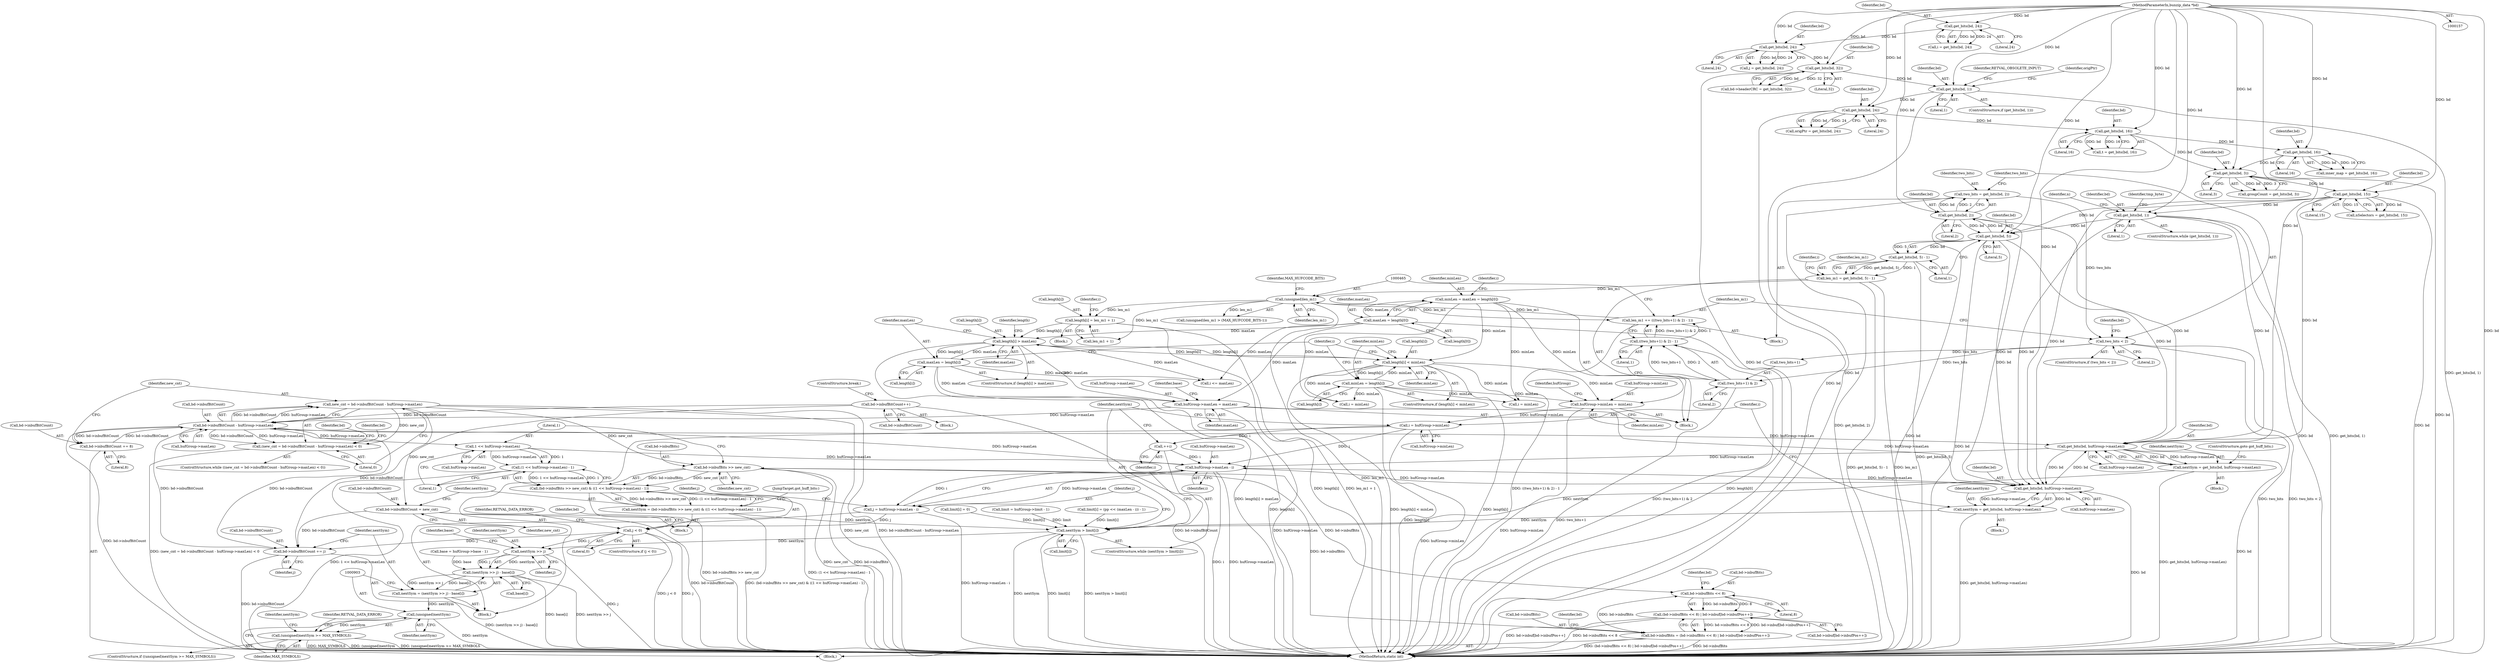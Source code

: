 digraph "0_busybox_0402cb32df015d9372578e3db27db47b33d5c7b0@integer" {
"1000779" [label="(Call,new_cnt = bd->inbufBitCount - hufGroup->maxLen)"];
"1000781" [label="(Call,bd->inbufBitCount - hufGroup->maxLen)"];
"1000482" [label="(Call,bd->inbufBitCount++)"];
"1000886" [label="(Call,bd->inbufBitCount += j)"];
"1000881" [label="(Call,j < 0)"];
"1000873" [label="(Call,j = hufGroup->maxLen - i)"];
"1000875" [label="(Call,hufGroup->maxLen - i)"];
"1000855" [label="(Call,get_bits(bd, hufGroup->maxLen))"];
"1000801" [label="(Call,get_bits(bd, hufGroup->maxLen))"];
"1000445" [label="(Call,get_bits(bd, 5))"];
"1000381" [label="(Call,get_bits(bd, 1))"];
"1000357" [label="(Call,get_bits(bd, 15))"];
"1000328" [label="(Call,get_bits(bd, 3))"];
"1000274" [label="(Call,get_bits(bd, 16))"];
"1000255" [label="(Call,get_bits(bd, 24))"];
"1000248" [label="(Call,get_bits(bd, 1))"];
"1000224" [label="(Call,get_bits(bd, 32))"];
"1000217" [label="(Call,get_bits(bd, 24))"];
"1000212" [label="(Call,get_bits(bd, 24))"];
"1000158" [label="(MethodParameterIn,bunzip_data *bd)"];
"1000289" [label="(Call,get_bits(bd, 16))"];
"1000474" [label="(Call,get_bits(bd, 2))"];
"1000555" [label="(Call,hufGroup->maxLen = maxLen)"];
"1000521" [label="(Call,length[i] > maxLen)"];
"1000496" [label="(Call,length[i] = len_m1 + 1)"];
"1000464" [label="(Call,(unsigned)len_m1)"];
"1000442" [label="(Call,len_m1 = get_bits(bd, 5) - 1)"];
"1000444" [label="(Call,get_bits(bd, 5) - 1)"];
"1000487" [label="(Call,len_m1 += (((two_bits+1) & 2) - 1))"];
"1000489" [label="(Call,((two_bits+1) & 2) - 1)"];
"1000490" [label="(Call,(two_bits+1) & 2)"];
"1000478" [label="(Call,two_bits < 2)"];
"1000472" [label="(Call,two_bits = get_bits(bd, 2))"];
"1000533" [label="(Call,length[i] < minLen)"];
"1000538" [label="(Call,minLen = length[i])"];
"1000503" [label="(Call,minLen = maxLen = length[0])"];
"1000505" [label="(Call,maxLen = length[0])"];
"1000526" [label="(Call,maxLen = length[i])"];
"1000844" [label="(Call,1 << hufGroup->maxLen)"];
"1000871" [label="(Call,++i)"];
"1000860" [label="(Call,i = hufGroup->minLen)"];
"1000550" [label="(Call,hufGroup->minLen = minLen)"];
"1000830" [label="(Call,bd->inbufBitCount = new_cnt)"];
"1000779" [label="(Call,new_cnt = bd->inbufBitCount - hufGroup->maxLen)"];
"1000825" [label="(Call,bd->inbufBitCount += 8)"];
"1000778" [label="(Call,(new_cnt = bd->inbufBitCount - hufGroup->maxLen) < 0)"];
"1000838" [label="(Call,bd->inbufBits >> new_cnt)"];
"1000812" [label="(Call,bd->inbufBits << 8)"];
"1000811" [label="(Call,(bd->inbufBits << 8) | bd->inbuf[bd->inbufPos++])"];
"1000807" [label="(Call,bd->inbufBits = (bd->inbufBits << 8) | bd->inbuf[bd->inbufPos++])"];
"1000837" [label="(Call,(bd->inbufBits >> new_cnt) & ((1 << hufGroup->maxLen) - 1))"];
"1000835" [label="(Call,nextSym = (bd->inbufBits >> new_cnt) & ((1 << hufGroup->maxLen) - 1))"];
"1000866" [label="(Call,nextSym > limit[i])"];
"1000894" [label="(Call,nextSym >> j)"];
"1000893" [label="(Call,(nextSym >> j) - base[i])"];
"1000891" [label="(Call,nextSym = (nextSym >> j) - base[i])"];
"1000902" [label="(Call,(unsigned)nextSym)"];
"1000901" [label="(Call,(unsigned)nextSym >= MAX_SYMBOLS)"];
"1000799" [label="(Call,nextSym = get_bits(bd, hufGroup->maxLen))"];
"1000853" [label="(Call,nextSym = get_bits(bd, hufGroup->maxLen))"];
"1000843" [label="(Call,(1 << hufGroup->maxLen) - 1)"];
"1000641" [label="(Call,i = minLen)"];
"1000883" [label="(Literal,0)"];
"1000381" [label="(Call,get_bits(bd, 1))"];
"1000500" [label="(Call,len_m1 + 1)"];
"1000249" [label="(Identifier,bd)"];
"1000484" [label="(Identifier,bd)"];
"1000811" [label="(Call,(bd->inbufBits << 8) | bd->inbuf[bd->inbufPos++])"];
"1000778" [label="(Call,(new_cnt = bd->inbufBitCount - hufGroup->maxLen) < 0)"];
"1000272" [label="(Call,t = get_bits(bd, 16))"];
"1000900" [label="(ControlStructure,if ((unsigned)nextSym >= MAX_SYMBOLS))"];
"1000468" [label="(Identifier,MAX_HUFCODE_BITS)"];
"1000330" [label="(Literal,3)"];
"1000902" [label="(Call,(unsigned)nextSym)"];
"1000839" [label="(Call,bd->inbufBits)"];
"1000765" [label="(Call,limit = hufGroup->limit - 1)"];
"1000909" [label="(Identifier,nextSym)"];
"1000472" [label="(Call,two_bits = get_bits(bd, 2))"];
"1000845" [label="(Literal,1)"];
"1000447" [label="(Literal,5)"];
"1000879" [label="(Identifier,i)"];
"1000497" [label="(Call,length[i])"];
"1000782" [label="(Call,bd->inbufBitCount)"];
"1000478" [label="(Call,two_bits < 2)"];
"1000865" [label="(ControlStructure,while (nextSym > limit[i]))"];
"1000812" [label="(Call,bd->inbufBits << 8)"];
"1000813" [label="(Call,bd->inbufBits)"];
"1000800" [label="(Identifier,nextSym)"];
"1000875" [label="(Call,hufGroup->maxLen - i)"];
"1000257" [label="(Literal,24)"];
"1000785" [label="(Call,hufGroup->maxLen)"];
"1000886" [label="(Call,bd->inbufBitCount += j)"];
"1000850" [label="(JumpTarget,got_huff_bits:)"];
"1000458" [label="(Block,)"];
"1000880" [label="(ControlStructure,if (j < 0))"];
"1000861" [label="(Identifier,i)"];
"1000394" [label="(Identifier,tmp_byte)"];
"1000846" [label="(Call,hufGroup->maxLen)"];
"1000486" [label="(ControlStructure,break;)"];
"1000276" [label="(Literal,16)"];
"1000831" [label="(Call,bd->inbufBitCount)"];
"1000905" [label="(Identifier,MAX_SYMBOLS)"];
"1000212" [label="(Call,get_bits(bd, 24))"];
"1000328" [label="(Call,get_bits(bd, 3))"];
"1000217" [label="(Call,get_bits(bd, 24))"];
"1000488" [label="(Identifier,len_m1)"];
"1000867" [label="(Identifier,nextSym)"];
"1000551" [label="(Call,hufGroup->minLen)"];
"1000789" [label="(Block,)"];
"1000808" [label="(Call,bd->inbufBits)"];
"1000477" [label="(ControlStructure,if (two_bits < 2))"];
"1000213" [label="(Identifier,bd)"];
"1000825" [label="(Call,bd->inbufBitCount += 8)"];
"1000872" [label="(Identifier,i)"];
"1000210" [label="(Call,i = get_bits(bd, 24))"];
"1000581" [label="(Call,i <= maxLen)"];
"1000868" [label="(Call,limit[i])"];
"1000893" [label="(Call,(nextSym >> j) - base[i])"];
"1000226" [label="(Literal,32)"];
"1000578" [label="(Call,i = minLen)"];
"1000555" [label="(Call,hufGroup->maxLen = maxLen)"];
"1000445" [label="(Call,get_bits(bd, 5))"];
"1000779" [label="(Call,new_cnt = bd->inbufBitCount - hufGroup->maxLen)"];
"1000844" [label="(Call,1 << hufGroup->maxLen)"];
"1000826" [label="(Call,bd->inbufBitCount)"];
"1000520" [label="(ControlStructure,if (length[i] > maxLen))"];
"1000491" [label="(Call,two_bits+1)"];
"1000538" [label="(Call,minLen = length[i])"];
"1000891" [label="(Call,nextSym = (nextSym >> j) - base[i])"];
"1000838" [label="(Call,bd->inbufBits >> new_cnt)"];
"1000219" [label="(Literal,24)"];
"1000512" [label="(Identifier,i)"];
"1000801" [label="(Call,get_bits(bd, hufGroup->maxLen))"];
"1000275" [label="(Identifier,bd)"];
"1000657" [label="(Call,limit[i] = (pp << (maxLen - i)) - 1)"];
"1000475" [label="(Identifier,bd)"];
"1000252" [label="(Identifier,RETVAL_OBSOLETE_INPUT)"];
"1000274" [label="(Call,get_bits(bd, 16))"];
"1000442" [label="(Call,len_m1 = get_bits(bd, 5) - 1)"];
"1000557" [label="(Identifier,hufGroup)"];
"1000798" [label="(Block,)"];
"1000220" [label="(Call,bd->headerCRC = get_bits(bd, 32))"];
"1000532" [label="(ControlStructure,if (length[i] < minLen))"];
"1000473" [label="(Identifier,two_bits)"];
"1000489" [label="(Call,((two_bits+1) & 2) - 1)"];
"1000827" [label="(Identifier,bd)"];
"1000158" [label="(MethodParameterIn,bunzip_data *bd)"];
"1000463" [label="(Call,(unsigned)len_m1 > (MAX_HUFCODE_BITS-1))"];
"1000214" [label="(Literal,24)"];
"1000474" [label="(Call,get_bits(bd, 2))"];
"1000255" [label="(Call,get_bits(bd, 24))"];
"1000256" [label="(Identifier,bd)"];
"1000802" [label="(Identifier,bd)"];
"1000460" [label="(Block,)"];
"1000250" [label="(Literal,1)"];
"1000507" [label="(Call,length[0])"];
"1000735" [label="(Block,)"];
"1000503" [label="(Call,minLen = maxLen = length[0])"];
"1000550" [label="(Call,hufGroup->minLen = minLen)"];
"1000775" [label="(Block,)"];
"1000885" [label="(Identifier,RETVAL_DATA_ERROR)"];
"1000834" [label="(Identifier,new_cnt)"];
"1000896" [label="(Identifier,j)"];
"1000483" [label="(Call,bd->inbufBitCount)"];
"1000882" [label="(Identifier,j)"];
"1000781" [label="(Call,bd->inbufBitCount - hufGroup->maxLen)"];
"1000856" [label="(Identifier,bd)"];
"1000457" [label="(Identifier,i)"];
"1000904" [label="(Identifier,nextSym)"];
"1000554" [label="(Identifier,minLen)"];
"1000832" [label="(Identifier,bd)"];
"1000537" [label="(Identifier,minLen)"];
"1000860" [label="(Call,i = hufGroup->minLen)"];
"1001173" [label="(MethodReturn,static int)"];
"1000443" [label="(Identifier,len_m1)"];
"1000387" [label="(Identifier,n)"];
"1000853" [label="(Call,nextSym = get_bits(bd, hufGroup->maxLen))"];
"1000539" [label="(Identifier,minLen)"];
"1000504" [label="(Identifier,minLen)"];
"1000843" [label="(Call,(1 << hufGroup->maxLen) - 1)"];
"1000829" [label="(Literal,8)"];
"1000559" [label="(Identifier,maxLen)"];
"1000873" [label="(Call,j = hufGroup->maxLen - i)"];
"1000466" [label="(Identifier,len_m1)"];
"1000253" [label="(Call,origPtr = get_bits(bd, 24))"];
"1000793" [label="(Identifier,bd)"];
"1000888" [label="(Identifier,bd)"];
"1000464" [label="(Call,(unsigned)len_m1)"];
"1000254" [label="(Identifier,origPtr)"];
"1000835" [label="(Call,nextSym = (bd->inbufBits >> new_cnt) & ((1 << hufGroup->maxLen) - 1))"];
"1000837" [label="(Call,(bd->inbufBits >> new_cnt) & ((1 << hufGroup->maxLen) - 1))"];
"1000383" [label="(Literal,1)"];
"1000357" [label="(Call,get_bits(bd, 15))"];
"1000898" [label="(Identifier,base)"];
"1000496" [label="(Call,length[i] = len_m1 + 1)"];
"1000522" [label="(Call,length[i])"];
"1000382" [label="(Identifier,bd)"];
"1000495" [label="(Literal,1)"];
"1000494" [label="(Literal,2)"];
"1000819" [label="(Identifier,bd)"];
"1000287" [label="(Call,inner_map = get_bits(bd, 16))"];
"1000907" [label="(Identifier,RETVAL_DATA_ERROR)"];
"1000326" [label="(Call,groupCount = get_bits(bd, 3))"];
"1000479" [label="(Identifier,two_bits)"];
"1000758" [label="(Call,base = hufGroup->base - 1)"];
"1000780" [label="(Identifier,new_cnt)"];
"1000225" [label="(Identifier,bd)"];
"1000329" [label="(Identifier,bd)"];
"1000248" [label="(Call,get_bits(bd, 1))"];
"1000849" [label="(Literal,1)"];
"1000892" [label="(Identifier,nextSym)"];
"1000289" [label="(Call,get_bits(bd, 16))"];
"1000487" [label="(Call,len_m1 += (((two_bits+1) & 2) - 1))"];
"1000380" [label="(ControlStructure,while (get_bits(bd, 1)))"];
"1000876" [label="(Call,hufGroup->maxLen)"];
"1000451" [label="(Identifier,i)"];
"1000506" [label="(Identifier,maxLen)"];
"1000866" [label="(Call,nextSym > limit[i])"];
"1000476" [label="(Literal,2)"];
"1000490" [label="(Call,(two_bits+1) & 2)"];
"1000852" [label="(Block,)"];
"1000291" [label="(Literal,16)"];
"1000816" [label="(Literal,8)"];
"1000533" [label="(Call,length[i] < minLen)"];
"1000556" [label="(Call,hufGroup->maxLen)"];
"1000446" [label="(Identifier,bd)"];
"1000480" [label="(Literal,2)"];
"1000894" [label="(Call,nextSym >> j)"];
"1000526" [label="(Call,maxLen = length[i])"];
"1000534" [label="(Call,length[i])"];
"1000855" [label="(Call,get_bits(bd, hufGroup->maxLen))"];
"1000871" [label="(Call,++i)"];
"1000895" [label="(Identifier,nextSym)"];
"1000777" [label="(ControlStructure,while ((new_cnt = bd->inbufBitCount - hufGroup->maxLen) < 0))"];
"1000528" [label="(Call,length[i])"];
"1000359" [label="(Literal,15)"];
"1000518" [label="(Identifier,i)"];
"1000817" [label="(Call,bd->inbuf[bd->inbufPos++])"];
"1000881" [label="(Call,j < 0)"];
"1000527" [label="(Identifier,maxLen)"];
"1000874" [label="(Identifier,j)"];
"1000857" [label="(Call,hufGroup->maxLen)"];
"1000807" [label="(Call,bd->inbufBits = (bd->inbufBits << 8) | bd->inbuf[bd->inbufPos++])"];
"1000803" [label="(Call,hufGroup->maxLen)"];
"1000525" [label="(Identifier,maxLen)"];
"1000355" [label="(Call,nSelectors = get_bits(bd, 15))"];
"1000901" [label="(Call,(unsigned)nextSym >= MAX_SYMBOLS)"];
"1000290" [label="(Identifier,bd)"];
"1000806" [label="(ControlStructure,goto got_huff_bits;)"];
"1000788" [label="(Literal,0)"];
"1000448" [label="(Literal,1)"];
"1000897" [label="(Call,base[i])"];
"1000862" [label="(Call,hufGroup->minLen)"];
"1000561" [label="(Identifier,base)"];
"1000540" [label="(Call,length[i])"];
"1000247" [label="(ControlStructure,if (get_bits(bd, 1)))"];
"1000521" [label="(Call,length[i] > maxLen)"];
"1000535" [label="(Identifier,length)"];
"1000842" [label="(Identifier,new_cnt)"];
"1000482" [label="(Call,bd->inbufBitCount++)"];
"1000224" [label="(Call,get_bits(bd, 32))"];
"1000799" [label="(Call,nextSym = get_bits(bd, hufGroup->maxLen))"];
"1000505" [label="(Call,maxLen = length[0])"];
"1000444" [label="(Call,get_bits(bd, 5) - 1)"];
"1000592" [label="(Call,limit[i] = 0)"];
"1000890" [label="(Identifier,j)"];
"1000830" [label="(Call,bd->inbufBitCount = new_cnt)"];
"1000218" [label="(Identifier,bd)"];
"1000435" [label="(Block,)"];
"1000836" [label="(Identifier,nextSym)"];
"1000481" [label="(Block,)"];
"1000358" [label="(Identifier,bd)"];
"1000887" [label="(Call,bd->inbufBitCount)"];
"1000215" [label="(Call,j = get_bits(bd, 24))"];
"1000854" [label="(Identifier,nextSym)"];
"1000779" -> "1000778"  [label="AST: "];
"1000779" -> "1000781"  [label="CFG: "];
"1000780" -> "1000779"  [label="AST: "];
"1000781" -> "1000779"  [label="AST: "];
"1000788" -> "1000779"  [label="CFG: "];
"1000779" -> "1001173"  [label="DDG: new_cnt"];
"1000779" -> "1001173"  [label="DDG: bd->inbufBitCount - hufGroup->maxLen"];
"1000779" -> "1000778"  [label="DDG: new_cnt"];
"1000781" -> "1000779"  [label="DDG: bd->inbufBitCount"];
"1000781" -> "1000779"  [label="DDG: hufGroup->maxLen"];
"1000779" -> "1000830"  [label="DDG: new_cnt"];
"1000779" -> "1000838"  [label="DDG: new_cnt"];
"1000781" -> "1000785"  [label="CFG: "];
"1000782" -> "1000781"  [label="AST: "];
"1000785" -> "1000781"  [label="AST: "];
"1000781" -> "1001173"  [label="DDG: bd->inbufBitCount"];
"1000781" -> "1000778"  [label="DDG: bd->inbufBitCount"];
"1000781" -> "1000778"  [label="DDG: hufGroup->maxLen"];
"1000482" -> "1000781"  [label="DDG: bd->inbufBitCount"];
"1000886" -> "1000781"  [label="DDG: bd->inbufBitCount"];
"1000825" -> "1000781"  [label="DDG: bd->inbufBitCount"];
"1000555" -> "1000781"  [label="DDG: hufGroup->maxLen"];
"1000875" -> "1000781"  [label="DDG: hufGroup->maxLen"];
"1000781" -> "1000801"  [label="DDG: hufGroup->maxLen"];
"1000781" -> "1000825"  [label="DDG: bd->inbufBitCount"];
"1000781" -> "1000844"  [label="DDG: hufGroup->maxLen"];
"1000781" -> "1000886"  [label="DDG: bd->inbufBitCount"];
"1000482" -> "1000481"  [label="AST: "];
"1000482" -> "1000483"  [label="CFG: "];
"1000483" -> "1000482"  [label="AST: "];
"1000486" -> "1000482"  [label="CFG: "];
"1000482" -> "1001173"  [label="DDG: bd->inbufBitCount"];
"1000482" -> "1000886"  [label="DDG: bd->inbufBitCount"];
"1000886" -> "1000735"  [label="AST: "];
"1000886" -> "1000890"  [label="CFG: "];
"1000887" -> "1000886"  [label="AST: "];
"1000890" -> "1000886"  [label="AST: "];
"1000892" -> "1000886"  [label="CFG: "];
"1000886" -> "1001173"  [label="DDG: bd->inbufBitCount"];
"1000881" -> "1000886"  [label="DDG: j"];
"1000830" -> "1000886"  [label="DDG: bd->inbufBitCount"];
"1000881" -> "1000880"  [label="AST: "];
"1000881" -> "1000883"  [label="CFG: "];
"1000882" -> "1000881"  [label="AST: "];
"1000883" -> "1000881"  [label="AST: "];
"1000885" -> "1000881"  [label="CFG: "];
"1000888" -> "1000881"  [label="CFG: "];
"1000881" -> "1001173"  [label="DDG: j < 0"];
"1000881" -> "1001173"  [label="DDG: j"];
"1000873" -> "1000881"  [label="DDG: j"];
"1000881" -> "1000894"  [label="DDG: j"];
"1000873" -> "1000735"  [label="AST: "];
"1000873" -> "1000875"  [label="CFG: "];
"1000874" -> "1000873"  [label="AST: "];
"1000875" -> "1000873"  [label="AST: "];
"1000882" -> "1000873"  [label="CFG: "];
"1000873" -> "1001173"  [label="DDG: hufGroup->maxLen - i"];
"1000875" -> "1000873"  [label="DDG: hufGroup->maxLen"];
"1000875" -> "1000873"  [label="DDG: i"];
"1000875" -> "1000879"  [label="CFG: "];
"1000876" -> "1000875"  [label="AST: "];
"1000879" -> "1000875"  [label="AST: "];
"1000875" -> "1001173"  [label="DDG: i"];
"1000875" -> "1001173"  [label="DDG: hufGroup->maxLen"];
"1000875" -> "1000855"  [label="DDG: hufGroup->maxLen"];
"1000855" -> "1000875"  [label="DDG: hufGroup->maxLen"];
"1000801" -> "1000875"  [label="DDG: hufGroup->maxLen"];
"1000844" -> "1000875"  [label="DDG: hufGroup->maxLen"];
"1000871" -> "1000875"  [label="DDG: i"];
"1000860" -> "1000875"  [label="DDG: i"];
"1000855" -> "1000853"  [label="AST: "];
"1000855" -> "1000857"  [label="CFG: "];
"1000856" -> "1000855"  [label="AST: "];
"1000857" -> "1000855"  [label="AST: "];
"1000853" -> "1000855"  [label="CFG: "];
"1000855" -> "1001173"  [label="DDG: bd"];
"1000855" -> "1000801"  [label="DDG: bd"];
"1000855" -> "1000853"  [label="DDG: bd"];
"1000855" -> "1000853"  [label="DDG: hufGroup->maxLen"];
"1000801" -> "1000855"  [label="DDG: bd"];
"1000445" -> "1000855"  [label="DDG: bd"];
"1000381" -> "1000855"  [label="DDG: bd"];
"1000474" -> "1000855"  [label="DDG: bd"];
"1000357" -> "1000855"  [label="DDG: bd"];
"1000158" -> "1000855"  [label="DDG: bd"];
"1000555" -> "1000855"  [label="DDG: hufGroup->maxLen"];
"1000801" -> "1000799"  [label="AST: "];
"1000801" -> "1000803"  [label="CFG: "];
"1000802" -> "1000801"  [label="AST: "];
"1000803" -> "1000801"  [label="AST: "];
"1000799" -> "1000801"  [label="CFG: "];
"1000801" -> "1001173"  [label="DDG: bd"];
"1000801" -> "1000799"  [label="DDG: bd"];
"1000801" -> "1000799"  [label="DDG: hufGroup->maxLen"];
"1000445" -> "1000801"  [label="DDG: bd"];
"1000381" -> "1000801"  [label="DDG: bd"];
"1000474" -> "1000801"  [label="DDG: bd"];
"1000357" -> "1000801"  [label="DDG: bd"];
"1000158" -> "1000801"  [label="DDG: bd"];
"1000445" -> "1000444"  [label="AST: "];
"1000445" -> "1000447"  [label="CFG: "];
"1000446" -> "1000445"  [label="AST: "];
"1000447" -> "1000445"  [label="AST: "];
"1000448" -> "1000445"  [label="CFG: "];
"1000445" -> "1001173"  [label="DDG: bd"];
"1000445" -> "1000444"  [label="DDG: bd"];
"1000445" -> "1000444"  [label="DDG: 5"];
"1000381" -> "1000445"  [label="DDG: bd"];
"1000474" -> "1000445"  [label="DDG: bd"];
"1000357" -> "1000445"  [label="DDG: bd"];
"1000158" -> "1000445"  [label="DDG: bd"];
"1000445" -> "1000474"  [label="DDG: bd"];
"1000381" -> "1000380"  [label="AST: "];
"1000381" -> "1000383"  [label="CFG: "];
"1000382" -> "1000381"  [label="AST: "];
"1000383" -> "1000381"  [label="AST: "];
"1000387" -> "1000381"  [label="CFG: "];
"1000394" -> "1000381"  [label="CFG: "];
"1000381" -> "1001173"  [label="DDG: bd"];
"1000381" -> "1001173"  [label="DDG: get_bits(bd, 1)"];
"1000357" -> "1000381"  [label="DDG: bd"];
"1000158" -> "1000381"  [label="DDG: bd"];
"1000357" -> "1000355"  [label="AST: "];
"1000357" -> "1000359"  [label="CFG: "];
"1000358" -> "1000357"  [label="AST: "];
"1000359" -> "1000357"  [label="AST: "];
"1000355" -> "1000357"  [label="CFG: "];
"1000357" -> "1001173"  [label="DDG: bd"];
"1000357" -> "1000355"  [label="DDG: bd"];
"1000357" -> "1000355"  [label="DDG: 15"];
"1000328" -> "1000357"  [label="DDG: bd"];
"1000158" -> "1000357"  [label="DDG: bd"];
"1000328" -> "1000326"  [label="AST: "];
"1000328" -> "1000330"  [label="CFG: "];
"1000329" -> "1000328"  [label="AST: "];
"1000330" -> "1000328"  [label="AST: "];
"1000326" -> "1000328"  [label="CFG: "];
"1000328" -> "1001173"  [label="DDG: bd"];
"1000328" -> "1000326"  [label="DDG: bd"];
"1000328" -> "1000326"  [label="DDG: 3"];
"1000274" -> "1000328"  [label="DDG: bd"];
"1000289" -> "1000328"  [label="DDG: bd"];
"1000158" -> "1000328"  [label="DDG: bd"];
"1000274" -> "1000272"  [label="AST: "];
"1000274" -> "1000276"  [label="CFG: "];
"1000275" -> "1000274"  [label="AST: "];
"1000276" -> "1000274"  [label="AST: "];
"1000272" -> "1000274"  [label="CFG: "];
"1000274" -> "1000272"  [label="DDG: bd"];
"1000274" -> "1000272"  [label="DDG: 16"];
"1000255" -> "1000274"  [label="DDG: bd"];
"1000158" -> "1000274"  [label="DDG: bd"];
"1000274" -> "1000289"  [label="DDG: bd"];
"1000255" -> "1000253"  [label="AST: "];
"1000255" -> "1000257"  [label="CFG: "];
"1000256" -> "1000255"  [label="AST: "];
"1000257" -> "1000255"  [label="AST: "];
"1000253" -> "1000255"  [label="CFG: "];
"1000255" -> "1001173"  [label="DDG: bd"];
"1000255" -> "1000253"  [label="DDG: bd"];
"1000255" -> "1000253"  [label="DDG: 24"];
"1000248" -> "1000255"  [label="DDG: bd"];
"1000158" -> "1000255"  [label="DDG: bd"];
"1000248" -> "1000247"  [label="AST: "];
"1000248" -> "1000250"  [label="CFG: "];
"1000249" -> "1000248"  [label="AST: "];
"1000250" -> "1000248"  [label="AST: "];
"1000252" -> "1000248"  [label="CFG: "];
"1000254" -> "1000248"  [label="CFG: "];
"1000248" -> "1001173"  [label="DDG: get_bits(bd, 1)"];
"1000248" -> "1001173"  [label="DDG: bd"];
"1000224" -> "1000248"  [label="DDG: bd"];
"1000158" -> "1000248"  [label="DDG: bd"];
"1000224" -> "1000220"  [label="AST: "];
"1000224" -> "1000226"  [label="CFG: "];
"1000225" -> "1000224"  [label="AST: "];
"1000226" -> "1000224"  [label="AST: "];
"1000220" -> "1000224"  [label="CFG: "];
"1000224" -> "1001173"  [label="DDG: bd"];
"1000224" -> "1000220"  [label="DDG: bd"];
"1000224" -> "1000220"  [label="DDG: 32"];
"1000217" -> "1000224"  [label="DDG: bd"];
"1000158" -> "1000224"  [label="DDG: bd"];
"1000217" -> "1000215"  [label="AST: "];
"1000217" -> "1000219"  [label="CFG: "];
"1000218" -> "1000217"  [label="AST: "];
"1000219" -> "1000217"  [label="AST: "];
"1000215" -> "1000217"  [label="CFG: "];
"1000217" -> "1000215"  [label="DDG: bd"];
"1000217" -> "1000215"  [label="DDG: 24"];
"1000212" -> "1000217"  [label="DDG: bd"];
"1000158" -> "1000217"  [label="DDG: bd"];
"1000212" -> "1000210"  [label="AST: "];
"1000212" -> "1000214"  [label="CFG: "];
"1000213" -> "1000212"  [label="AST: "];
"1000214" -> "1000212"  [label="AST: "];
"1000210" -> "1000212"  [label="CFG: "];
"1000212" -> "1000210"  [label="DDG: bd"];
"1000212" -> "1000210"  [label="DDG: 24"];
"1000158" -> "1000212"  [label="DDG: bd"];
"1000158" -> "1000157"  [label="AST: "];
"1000158" -> "1001173"  [label="DDG: bd"];
"1000158" -> "1000289"  [label="DDG: bd"];
"1000158" -> "1000474"  [label="DDG: bd"];
"1000289" -> "1000287"  [label="AST: "];
"1000289" -> "1000291"  [label="CFG: "];
"1000290" -> "1000289"  [label="AST: "];
"1000291" -> "1000289"  [label="AST: "];
"1000287" -> "1000289"  [label="CFG: "];
"1000289" -> "1000287"  [label="DDG: bd"];
"1000289" -> "1000287"  [label="DDG: 16"];
"1000474" -> "1000472"  [label="AST: "];
"1000474" -> "1000476"  [label="CFG: "];
"1000475" -> "1000474"  [label="AST: "];
"1000476" -> "1000474"  [label="AST: "];
"1000472" -> "1000474"  [label="CFG: "];
"1000474" -> "1001173"  [label="DDG: bd"];
"1000474" -> "1000472"  [label="DDG: bd"];
"1000474" -> "1000472"  [label="DDG: 2"];
"1000555" -> "1000435"  [label="AST: "];
"1000555" -> "1000559"  [label="CFG: "];
"1000556" -> "1000555"  [label="AST: "];
"1000559" -> "1000555"  [label="AST: "];
"1000561" -> "1000555"  [label="CFG: "];
"1000555" -> "1001173"  [label="DDG: hufGroup->maxLen"];
"1000521" -> "1000555"  [label="DDG: maxLen"];
"1000505" -> "1000555"  [label="DDG: maxLen"];
"1000526" -> "1000555"  [label="DDG: maxLen"];
"1000521" -> "1000520"  [label="AST: "];
"1000521" -> "1000525"  [label="CFG: "];
"1000522" -> "1000521"  [label="AST: "];
"1000525" -> "1000521"  [label="AST: "];
"1000527" -> "1000521"  [label="CFG: "];
"1000535" -> "1000521"  [label="CFG: "];
"1000521" -> "1001173"  [label="DDG: length[i] > maxLen"];
"1000496" -> "1000521"  [label="DDG: length[i]"];
"1000533" -> "1000521"  [label="DDG: length[i]"];
"1000505" -> "1000521"  [label="DDG: maxLen"];
"1000526" -> "1000521"  [label="DDG: maxLen"];
"1000521" -> "1000526"  [label="DDG: length[i]"];
"1000521" -> "1000533"  [label="DDG: length[i]"];
"1000521" -> "1000581"  [label="DDG: maxLen"];
"1000496" -> "1000458"  [label="AST: "];
"1000496" -> "1000500"  [label="CFG: "];
"1000497" -> "1000496"  [label="AST: "];
"1000500" -> "1000496"  [label="AST: "];
"1000457" -> "1000496"  [label="CFG: "];
"1000496" -> "1001173"  [label="DDG: length[i]"];
"1000496" -> "1001173"  [label="DDG: len_m1 + 1"];
"1000464" -> "1000496"  [label="DDG: len_m1"];
"1000464" -> "1000463"  [label="AST: "];
"1000464" -> "1000466"  [label="CFG: "];
"1000465" -> "1000464"  [label="AST: "];
"1000466" -> "1000464"  [label="AST: "];
"1000468" -> "1000464"  [label="CFG: "];
"1000464" -> "1001173"  [label="DDG: len_m1"];
"1000464" -> "1000463"  [label="DDG: len_m1"];
"1000442" -> "1000464"  [label="DDG: len_m1"];
"1000487" -> "1000464"  [label="DDG: len_m1"];
"1000464" -> "1000487"  [label="DDG: len_m1"];
"1000464" -> "1000500"  [label="DDG: len_m1"];
"1000442" -> "1000435"  [label="AST: "];
"1000442" -> "1000444"  [label="CFG: "];
"1000443" -> "1000442"  [label="AST: "];
"1000444" -> "1000442"  [label="AST: "];
"1000451" -> "1000442"  [label="CFG: "];
"1000442" -> "1001173"  [label="DDG: len_m1"];
"1000442" -> "1001173"  [label="DDG: get_bits(bd, 5) - 1"];
"1000444" -> "1000442"  [label="DDG: get_bits(bd, 5)"];
"1000444" -> "1000442"  [label="DDG: 1"];
"1000444" -> "1000448"  [label="CFG: "];
"1000448" -> "1000444"  [label="AST: "];
"1000444" -> "1001173"  [label="DDG: get_bits(bd, 5)"];
"1000487" -> "1000460"  [label="AST: "];
"1000487" -> "1000489"  [label="CFG: "];
"1000488" -> "1000487"  [label="AST: "];
"1000489" -> "1000487"  [label="AST: "];
"1000465" -> "1000487"  [label="CFG: "];
"1000487" -> "1001173"  [label="DDG: ((two_bits+1) & 2) - 1"];
"1000489" -> "1000487"  [label="DDG: (two_bits+1) & 2"];
"1000489" -> "1000487"  [label="DDG: 1"];
"1000489" -> "1000495"  [label="CFG: "];
"1000490" -> "1000489"  [label="AST: "];
"1000495" -> "1000489"  [label="AST: "];
"1000489" -> "1001173"  [label="DDG: (two_bits+1) & 2"];
"1000490" -> "1000489"  [label="DDG: two_bits+1"];
"1000490" -> "1000489"  [label="DDG: 2"];
"1000490" -> "1000494"  [label="CFG: "];
"1000491" -> "1000490"  [label="AST: "];
"1000494" -> "1000490"  [label="AST: "];
"1000495" -> "1000490"  [label="CFG: "];
"1000490" -> "1001173"  [label="DDG: two_bits+1"];
"1000478" -> "1000490"  [label="DDG: two_bits"];
"1000478" -> "1000477"  [label="AST: "];
"1000478" -> "1000480"  [label="CFG: "];
"1000479" -> "1000478"  [label="AST: "];
"1000480" -> "1000478"  [label="AST: "];
"1000484" -> "1000478"  [label="CFG: "];
"1000488" -> "1000478"  [label="CFG: "];
"1000478" -> "1001173"  [label="DDG: two_bits"];
"1000478" -> "1001173"  [label="DDG: two_bits < 2"];
"1000472" -> "1000478"  [label="DDG: two_bits"];
"1000478" -> "1000491"  [label="DDG: two_bits"];
"1000472" -> "1000460"  [label="AST: "];
"1000473" -> "1000472"  [label="AST: "];
"1000479" -> "1000472"  [label="CFG: "];
"1000472" -> "1001173"  [label="DDG: get_bits(bd, 2)"];
"1000533" -> "1000532"  [label="AST: "];
"1000533" -> "1000537"  [label="CFG: "];
"1000534" -> "1000533"  [label="AST: "];
"1000537" -> "1000533"  [label="AST: "];
"1000539" -> "1000533"  [label="CFG: "];
"1000518" -> "1000533"  [label="CFG: "];
"1000533" -> "1001173"  [label="DDG: length[i] < minLen"];
"1000533" -> "1001173"  [label="DDG: length[i]"];
"1000538" -> "1000533"  [label="DDG: minLen"];
"1000503" -> "1000533"  [label="DDG: minLen"];
"1000533" -> "1000538"  [label="DDG: length[i]"];
"1000533" -> "1000550"  [label="DDG: minLen"];
"1000533" -> "1000578"  [label="DDG: minLen"];
"1000533" -> "1000641"  [label="DDG: minLen"];
"1000538" -> "1000532"  [label="AST: "];
"1000538" -> "1000540"  [label="CFG: "];
"1000539" -> "1000538"  [label="AST: "];
"1000540" -> "1000538"  [label="AST: "];
"1000518" -> "1000538"  [label="CFG: "];
"1000538" -> "1001173"  [label="DDG: length[i]"];
"1000538" -> "1000550"  [label="DDG: minLen"];
"1000538" -> "1000578"  [label="DDG: minLen"];
"1000538" -> "1000641"  [label="DDG: minLen"];
"1000503" -> "1000435"  [label="AST: "];
"1000503" -> "1000505"  [label="CFG: "];
"1000504" -> "1000503"  [label="AST: "];
"1000505" -> "1000503"  [label="AST: "];
"1000512" -> "1000503"  [label="CFG: "];
"1000505" -> "1000503"  [label="DDG: maxLen"];
"1000503" -> "1000550"  [label="DDG: minLen"];
"1000503" -> "1000578"  [label="DDG: minLen"];
"1000503" -> "1000641"  [label="DDG: minLen"];
"1000505" -> "1000507"  [label="CFG: "];
"1000506" -> "1000505"  [label="AST: "];
"1000507" -> "1000505"  [label="AST: "];
"1000505" -> "1001173"  [label="DDG: length[0]"];
"1000505" -> "1000581"  [label="DDG: maxLen"];
"1000526" -> "1000520"  [label="AST: "];
"1000526" -> "1000528"  [label="CFG: "];
"1000527" -> "1000526"  [label="AST: "];
"1000528" -> "1000526"  [label="AST: "];
"1000518" -> "1000526"  [label="CFG: "];
"1000526" -> "1001173"  [label="DDG: length[i]"];
"1000526" -> "1000581"  [label="DDG: maxLen"];
"1000844" -> "1000843"  [label="AST: "];
"1000844" -> "1000846"  [label="CFG: "];
"1000845" -> "1000844"  [label="AST: "];
"1000846" -> "1000844"  [label="AST: "];
"1000849" -> "1000844"  [label="CFG: "];
"1000844" -> "1000843"  [label="DDG: 1"];
"1000844" -> "1000843"  [label="DDG: hufGroup->maxLen"];
"1000871" -> "1000865"  [label="AST: "];
"1000871" -> "1000872"  [label="CFG: "];
"1000872" -> "1000871"  [label="AST: "];
"1000867" -> "1000871"  [label="CFG: "];
"1000860" -> "1000871"  [label="DDG: i"];
"1000860" -> "1000735"  [label="AST: "];
"1000860" -> "1000862"  [label="CFG: "];
"1000861" -> "1000860"  [label="AST: "];
"1000862" -> "1000860"  [label="AST: "];
"1000867" -> "1000860"  [label="CFG: "];
"1000860" -> "1001173"  [label="DDG: hufGroup->minLen"];
"1000550" -> "1000860"  [label="DDG: hufGroup->minLen"];
"1000550" -> "1000435"  [label="AST: "];
"1000550" -> "1000554"  [label="CFG: "];
"1000551" -> "1000550"  [label="AST: "];
"1000554" -> "1000550"  [label="AST: "];
"1000557" -> "1000550"  [label="CFG: "];
"1000550" -> "1001173"  [label="DDG: hufGroup->minLen"];
"1000830" -> "1000775"  [label="AST: "];
"1000830" -> "1000834"  [label="CFG: "];
"1000831" -> "1000830"  [label="AST: "];
"1000834" -> "1000830"  [label="AST: "];
"1000836" -> "1000830"  [label="CFG: "];
"1000830" -> "1001173"  [label="DDG: bd->inbufBitCount"];
"1000825" -> "1000789"  [label="AST: "];
"1000825" -> "1000829"  [label="CFG: "];
"1000826" -> "1000825"  [label="AST: "];
"1000829" -> "1000825"  [label="AST: "];
"1000780" -> "1000825"  [label="CFG: "];
"1000778" -> "1000777"  [label="AST: "];
"1000778" -> "1000788"  [label="CFG: "];
"1000788" -> "1000778"  [label="AST: "];
"1000793" -> "1000778"  [label="CFG: "];
"1000832" -> "1000778"  [label="CFG: "];
"1000778" -> "1001173"  [label="DDG: (new_cnt = bd->inbufBitCount - hufGroup->maxLen) < 0"];
"1000838" -> "1000837"  [label="AST: "];
"1000838" -> "1000842"  [label="CFG: "];
"1000839" -> "1000838"  [label="AST: "];
"1000842" -> "1000838"  [label="AST: "];
"1000845" -> "1000838"  [label="CFG: "];
"1000838" -> "1001173"  [label="DDG: new_cnt"];
"1000838" -> "1001173"  [label="DDG: bd->inbufBits"];
"1000838" -> "1000812"  [label="DDG: bd->inbufBits"];
"1000838" -> "1000837"  [label="DDG: bd->inbufBits"];
"1000838" -> "1000837"  [label="DDG: new_cnt"];
"1000807" -> "1000838"  [label="DDG: bd->inbufBits"];
"1000812" -> "1000811"  [label="AST: "];
"1000812" -> "1000816"  [label="CFG: "];
"1000813" -> "1000812"  [label="AST: "];
"1000816" -> "1000812"  [label="AST: "];
"1000819" -> "1000812"  [label="CFG: "];
"1000812" -> "1000811"  [label="DDG: bd->inbufBits"];
"1000812" -> "1000811"  [label="DDG: 8"];
"1000807" -> "1000812"  [label="DDG: bd->inbufBits"];
"1000811" -> "1000807"  [label="AST: "];
"1000811" -> "1000817"  [label="CFG: "];
"1000817" -> "1000811"  [label="AST: "];
"1000807" -> "1000811"  [label="CFG: "];
"1000811" -> "1001173"  [label="DDG: bd->inbuf[bd->inbufPos++]"];
"1000811" -> "1001173"  [label="DDG: bd->inbufBits << 8"];
"1000811" -> "1000807"  [label="DDG: bd->inbufBits << 8"];
"1000811" -> "1000807"  [label="DDG: bd->inbuf[bd->inbufPos++]"];
"1000807" -> "1000789"  [label="AST: "];
"1000808" -> "1000807"  [label="AST: "];
"1000827" -> "1000807"  [label="CFG: "];
"1000807" -> "1001173"  [label="DDG: bd->inbufBits"];
"1000807" -> "1001173"  [label="DDG: (bd->inbufBits << 8) | bd->inbuf[bd->inbufPos++]"];
"1000837" -> "1000835"  [label="AST: "];
"1000837" -> "1000843"  [label="CFG: "];
"1000843" -> "1000837"  [label="AST: "];
"1000835" -> "1000837"  [label="CFG: "];
"1000837" -> "1001173"  [label="DDG: bd->inbufBits >> new_cnt"];
"1000837" -> "1001173"  [label="DDG: (1 << hufGroup->maxLen) - 1"];
"1000837" -> "1000835"  [label="DDG: bd->inbufBits >> new_cnt"];
"1000837" -> "1000835"  [label="DDG: (1 << hufGroup->maxLen) - 1"];
"1000843" -> "1000837"  [label="DDG: 1 << hufGroup->maxLen"];
"1000843" -> "1000837"  [label="DDG: 1"];
"1000835" -> "1000775"  [label="AST: "];
"1000836" -> "1000835"  [label="AST: "];
"1000850" -> "1000835"  [label="CFG: "];
"1000835" -> "1001173"  [label="DDG: (bd->inbufBits >> new_cnt) & ((1 << hufGroup->maxLen) - 1)"];
"1000835" -> "1000866"  [label="DDG: nextSym"];
"1000866" -> "1000865"  [label="AST: "];
"1000866" -> "1000868"  [label="CFG: "];
"1000867" -> "1000866"  [label="AST: "];
"1000868" -> "1000866"  [label="AST: "];
"1000872" -> "1000866"  [label="CFG: "];
"1000874" -> "1000866"  [label="CFG: "];
"1000866" -> "1001173"  [label="DDG: nextSym > limit[i]"];
"1000866" -> "1001173"  [label="DDG: nextSym"];
"1000866" -> "1001173"  [label="DDG: limit[i]"];
"1000799" -> "1000866"  [label="DDG: nextSym"];
"1000853" -> "1000866"  [label="DDG: nextSym"];
"1000765" -> "1000866"  [label="DDG: limit"];
"1000657" -> "1000866"  [label="DDG: limit[i]"];
"1000592" -> "1000866"  [label="DDG: limit[i]"];
"1000866" -> "1000894"  [label="DDG: nextSym"];
"1000894" -> "1000893"  [label="AST: "];
"1000894" -> "1000896"  [label="CFG: "];
"1000895" -> "1000894"  [label="AST: "];
"1000896" -> "1000894"  [label="AST: "];
"1000898" -> "1000894"  [label="CFG: "];
"1000894" -> "1001173"  [label="DDG: j"];
"1000894" -> "1000893"  [label="DDG: nextSym"];
"1000894" -> "1000893"  [label="DDG: j"];
"1000893" -> "1000891"  [label="AST: "];
"1000893" -> "1000897"  [label="CFG: "];
"1000897" -> "1000893"  [label="AST: "];
"1000891" -> "1000893"  [label="CFG: "];
"1000893" -> "1001173"  [label="DDG: base[i]"];
"1000893" -> "1001173"  [label="DDG: nextSym >> j"];
"1000893" -> "1000891"  [label="DDG: nextSym >> j"];
"1000893" -> "1000891"  [label="DDG: base[i]"];
"1000758" -> "1000893"  [label="DDG: base"];
"1000891" -> "1000735"  [label="AST: "];
"1000892" -> "1000891"  [label="AST: "];
"1000903" -> "1000891"  [label="CFG: "];
"1000891" -> "1001173"  [label="DDG: (nextSym >> j) - base[i]"];
"1000891" -> "1000902"  [label="DDG: nextSym"];
"1000902" -> "1000901"  [label="AST: "];
"1000902" -> "1000904"  [label="CFG: "];
"1000903" -> "1000902"  [label="AST: "];
"1000904" -> "1000902"  [label="AST: "];
"1000905" -> "1000902"  [label="CFG: "];
"1000902" -> "1001173"  [label="DDG: nextSym"];
"1000902" -> "1000901"  [label="DDG: nextSym"];
"1000901" -> "1000900"  [label="AST: "];
"1000901" -> "1000905"  [label="CFG: "];
"1000905" -> "1000901"  [label="AST: "];
"1000907" -> "1000901"  [label="CFG: "];
"1000909" -> "1000901"  [label="CFG: "];
"1000901" -> "1001173"  [label="DDG: MAX_SYMBOLS"];
"1000901" -> "1001173"  [label="DDG: (unsigned)nextSym"];
"1000901" -> "1001173"  [label="DDG: (unsigned)nextSym >= MAX_SYMBOLS"];
"1000799" -> "1000798"  [label="AST: "];
"1000800" -> "1000799"  [label="AST: "];
"1000806" -> "1000799"  [label="CFG: "];
"1000799" -> "1001173"  [label="DDG: get_bits(bd, hufGroup->maxLen)"];
"1000853" -> "1000852"  [label="AST: "];
"1000854" -> "1000853"  [label="AST: "];
"1000861" -> "1000853"  [label="CFG: "];
"1000853" -> "1001173"  [label="DDG: get_bits(bd, hufGroup->maxLen)"];
"1000843" -> "1000849"  [label="CFG: "];
"1000849" -> "1000843"  [label="AST: "];
"1000843" -> "1001173"  [label="DDG: 1 << hufGroup->maxLen"];
}
